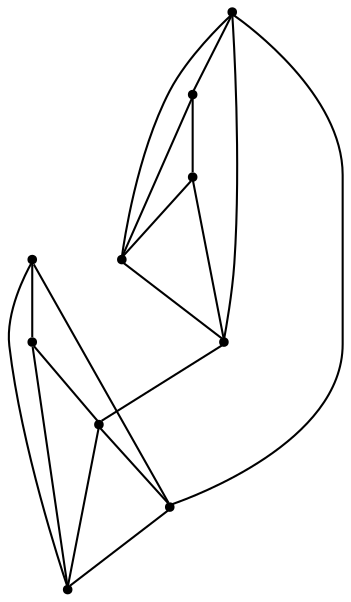 graph {
  node [shape=point,comment="{\"directed\":false,\"doi\":\"10.1007/978-3-540-77537-9_6\",\"figure\":\"1\"}"]

  v0 [pos="1620.0182767646256,2200.24629886974"]
  v1 [pos="1595.1237102242403,2237.5713570612124"]
  v2 [pos="1582.6779698748921,2162.919205433239"]
  v3 [pos="1582.6779698748921,2200.24629886974"]
  v4 [pos="1545.2751508313554,2187.8031923744893"]
  v5 [pos="1470.5310387012569,2175.298646919944"]
  v6 [pos="1433.1292694801505,2150.4146599786936"]
  v7 [pos="1433.1292694801505,2187.8031923744898"]
  v8 [pos="1420.6199671545692,2225.1917883716933"]
  v9 [pos="1395.726450436614,2187.8031923744898"]

  v9 -- v8 [id="-2",pos="1395.726450436614,2187.8031923744898 1420.6199671545692,2225.1917883716933 1420.6199671545692,2225.1917883716933 1420.6199671545692,2225.1917883716933"]
  v8 -- v5 [id="-3",pos="1420.6199671545692,2225.1917883716933 1470.5310387012569,2175.298646919944 1470.5310387012569,2175.298646919944 1470.5310387012569,2175.298646919944"]
  v6 -- v9 [id="-4",pos="1433.1292694801505,2150.4146599786936 1395.726450436614,2187.8031923744898 1395.726450436614,2187.8031923744898 1395.726450436614,2187.8031923744898"]
  v5 -- v6 [id="-5",pos="1470.5310387012569,2175.298646919944 1433.1292694801505,2150.4146599786936 1433.1292694801505,2150.4146599786936 1433.1292694801505,2150.4146599786936"]
  v4 -- v2 [id="-6",pos="1545.2751508313554,2187.8031923744893 1582.6779698748921,2162.919205433239 1582.6779698748921,2162.919205433239 1582.6779698748921,2162.919205433239"]
  v2 -- v0 [id="-7",pos="1582.6779698748921,2162.919205433239 1620.0182767646256,2200.24629886974 1620.0182767646256,2200.24629886974 1620.0182767646256,2200.24629886974"]
  v1 -- v4 [id="-8",pos="1595.1237102242403,2237.5713570612124 1545.2751508313554,2187.8031923744893 1545.2751508313554,2187.8031923744893 1545.2751508313554,2187.8031923744893"]
  v0 -- v1 [id="-9",pos="1620.0182767646256,2200.24629886974 1595.1237102242403,2237.5713570612124 1595.1237102242403,2237.5713570612124 1595.1237102242403,2237.5713570612124"]
  v9 -- v7 [id="-11",pos="1395.726450436614,2187.8031923744898 1408.5808580265489,2186.7279469854184 1420.397913804165,2189.8540833490547 1433.1292694801505,2187.8031923744898"]
  v8 -- v7 [id="-13",pos="1420.6199671545692,2225.1917883716933 1423.9297709620275,2211.974652751576 1430.9391490137853,2201.1914157798074 1433.1292694801505,2187.8031923744898"]
  v7 -- v5 [id="-14",pos="1433.1292694801505,2187.8031923744898 1446.5215679079986,2185.614922360507 1456.9875976562498,2176.3950079761853 1470.5310387012569,2175.298646919944"]
  v7 -- v6 [id="-15",pos="1433.1292694801505,2187.8031923744898 1435.17979537609,2175.0776956315476 1429.0585034747455,2162.5899409484864 1433.1292694801505,2150.4146599786936"]
  v6 -- v2 [id="-16",pos="1433.1292694801505,2150.4146599786936 1439.8790550764215,2130.1323620466756 1451.4834740927051,2110.091813063188 1470.5060020269348,2100.584165912975 1485.7215557009674,2092.981253703724 1503.2929109085437,2098.4873547224565 1520.3556430550507,2100.584165912975 1537.9394688805867,2102.747376972545 1557.858481544672,2100.7006836908513 1570.205156831963,2113.042918354381 1582.5518321192542,2125.3846442066542 1580.5044875034066,2145.2959551308372 1582.6779698748921,2162.919205433239"]
  v5 -- v4 [id="-17",pos="1470.5310387012569,2175.298646919944 1496.5045681975607,2173.2938033641467 1519.9011017555413,2181.4884630654074 1545.2751508313554,2187.8031923744893"]
  v4 -- v3 [id="-18",pos="1545.2751508313554,2187.8031923744893 1558.4756498824718,2191.0670893859865 1569.2627344175826,2198.073674801913 1582.6779698748921,2200.24629886974"]
  v3 -- v1 [id="-19",pos="1582.6779698748921,2200.24629886974 1584.845153311796,2213.650168221214 1590.4534956111463,2224.8582625926624 1595.1237102242403,2237.5713570612124"]
  v3 -- v0 [id="-20",pos="1582.6779698748921,2200.24629886974 1595.3863885214162,2202.3128357904607 1607.261852601517,2198.6738176796653 1620.0182767646256,2200.24629886974"]
  v2 -- v3 [id="-21",pos="1582.6779698748921,2162.919205433239 1584.2447821328806,2175.6653726335007 1580.6045069494912,2187.5364480729536 1582.6779698748921,2200.24629886974"]
}